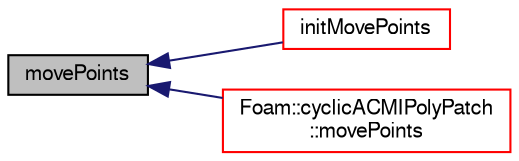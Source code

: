 digraph "movePoints"
{
  bgcolor="transparent";
  edge [fontname="FreeSans",fontsize="10",labelfontname="FreeSans",labelfontsize="10"];
  node [fontname="FreeSans",fontsize="10",shape=record];
  rankdir="LR";
  Node588 [label="movePoints",height=0.2,width=0.4,color="black", fillcolor="grey75", style="filled", fontcolor="black"];
  Node588 -> Node589 [dir="back",color="midnightblue",fontsize="10",style="solid",fontname="FreeSans"];
  Node589 [label="initMovePoints",height=0.2,width=0.4,color="red",URL="$a24946.html#a1744dcf0048e4ff7b664f3503e64085d",tooltip="Initialise the patches for moving points. "];
  Node588 -> Node608 [dir="back",color="midnightblue",fontsize="10",style="solid",fontname="FreeSans"];
  Node608 [label="Foam::cyclicACMIPolyPatch\l::movePoints",height=0.2,width=0.4,color="red",URL="$a24926.html#a60983bf9f9ad6158ce126c2d96eb1acc",tooltip="Correct patches after moving points. "];
}
